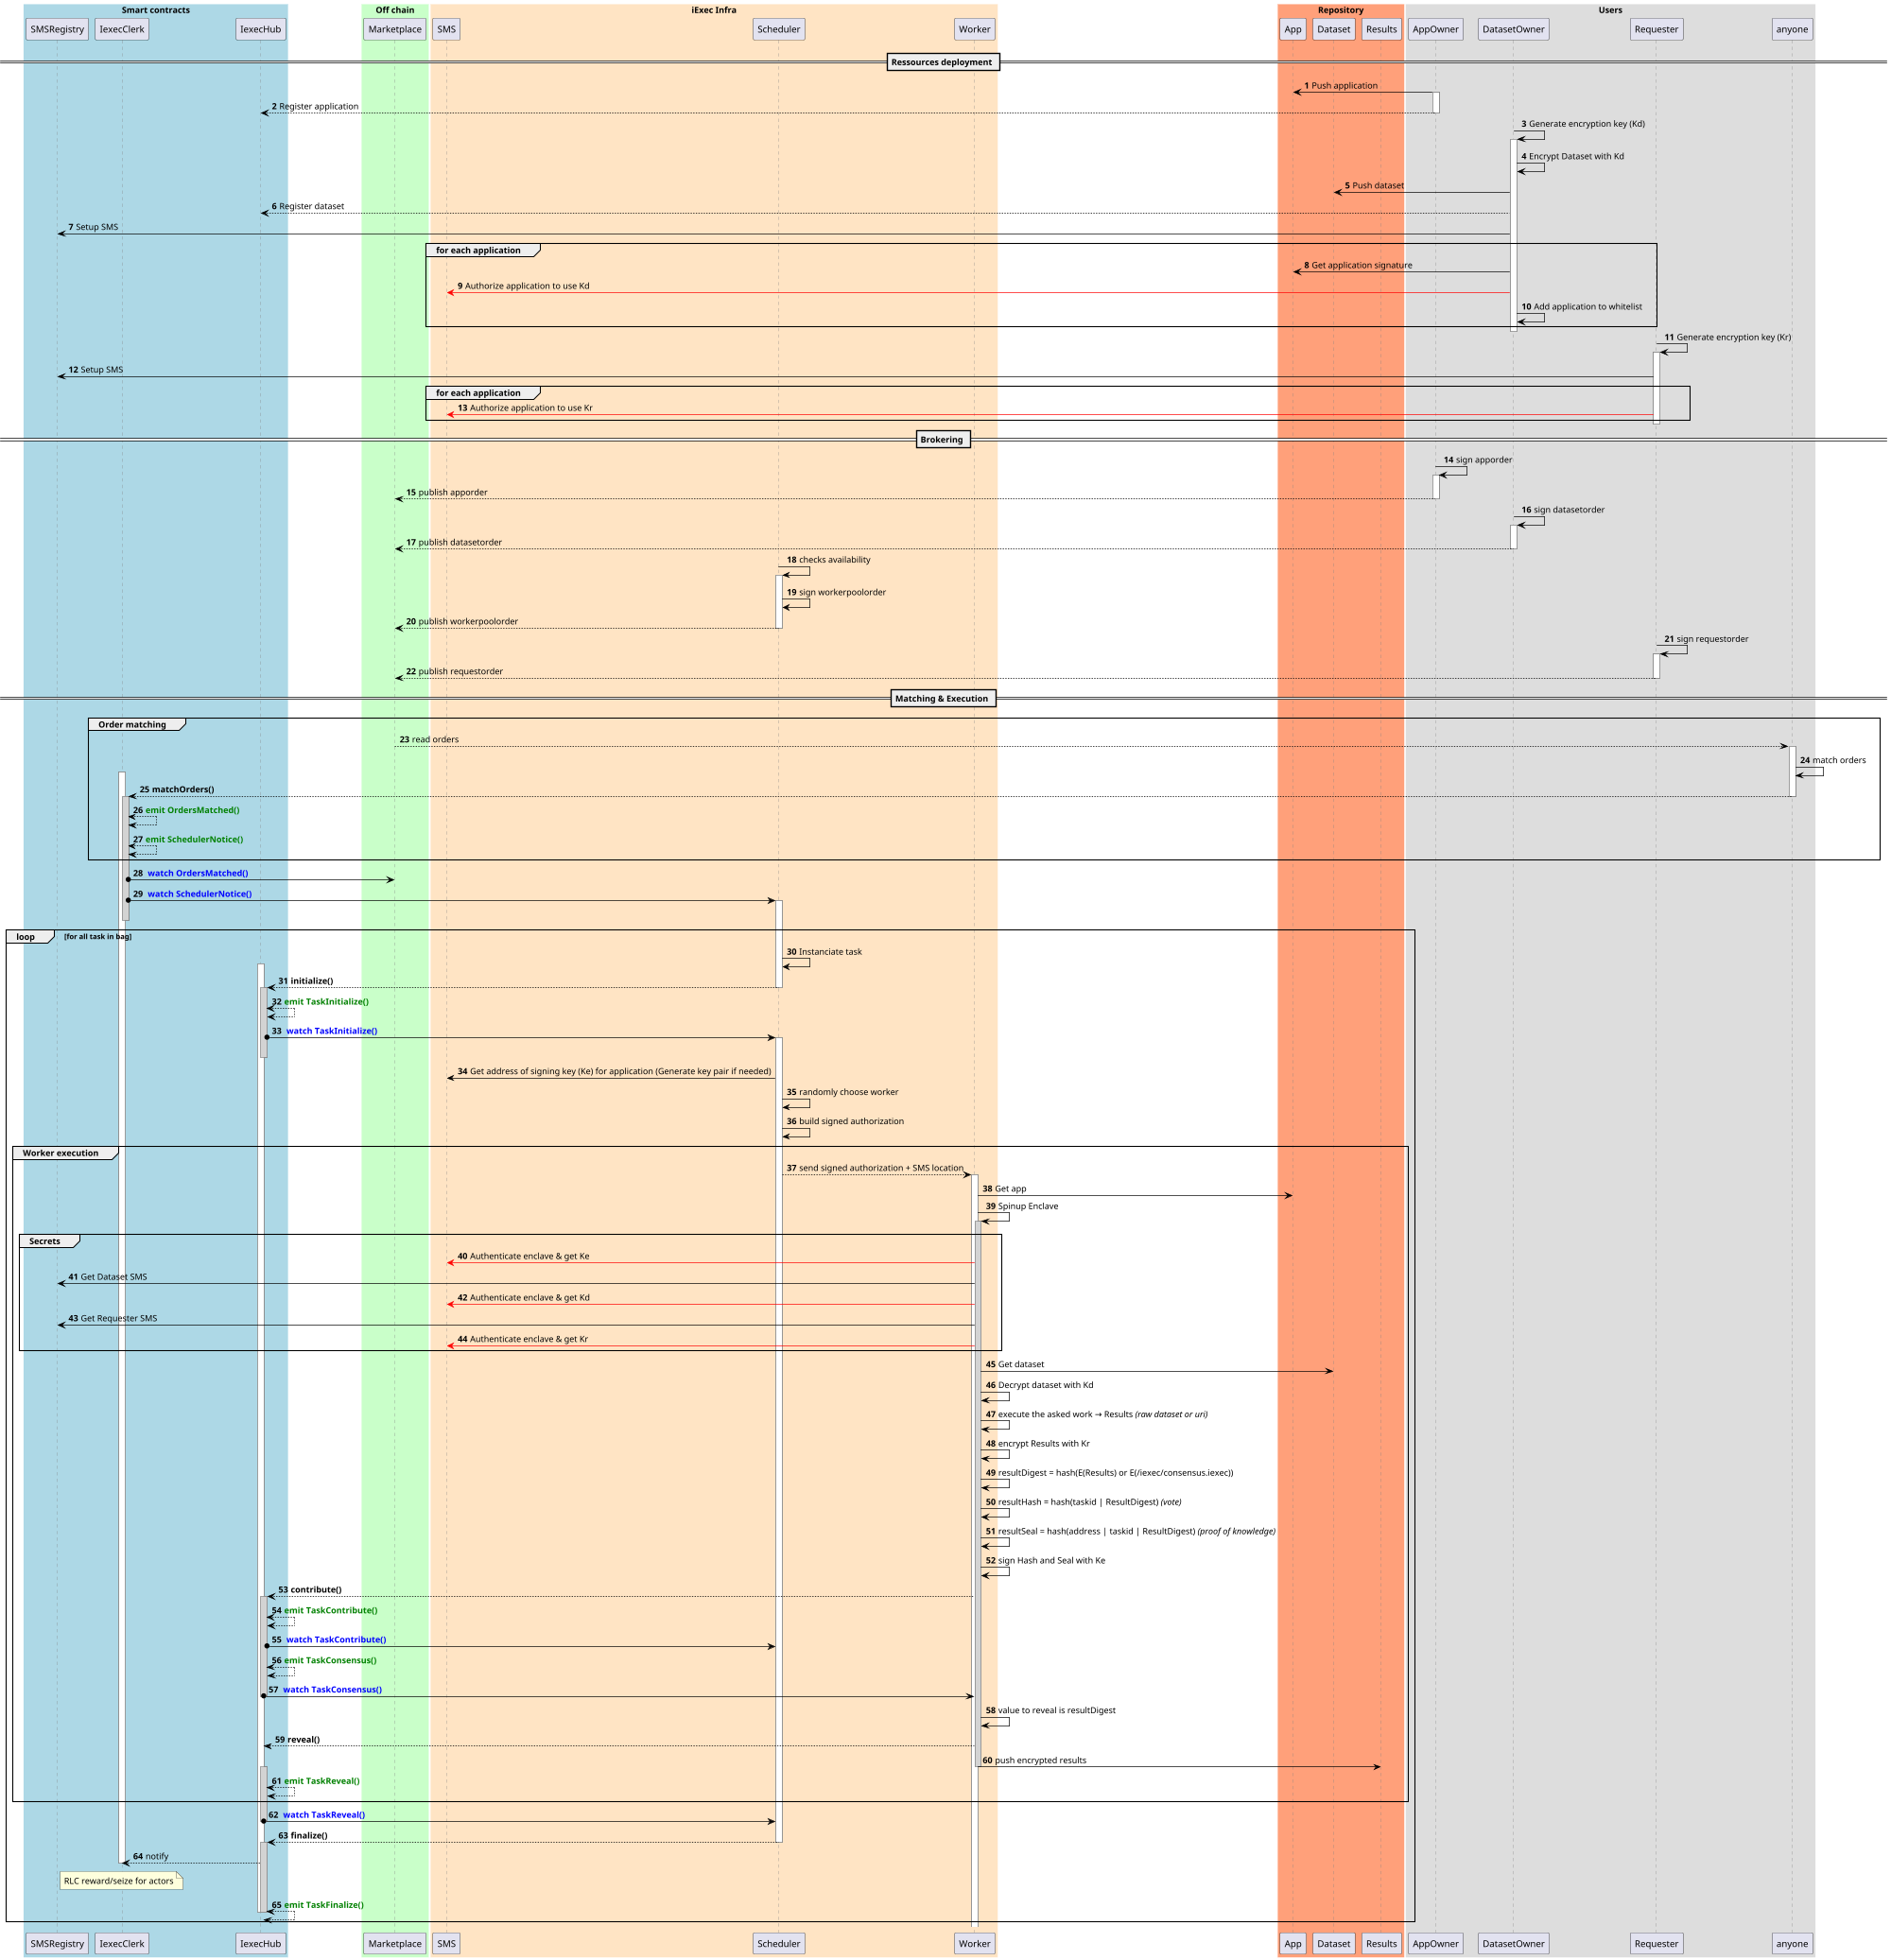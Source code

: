 @startuml
scale 2000 width

skinparam sequence {
	ArrowColor black
	ParticipantBorderColor black
	LifeLineBorderColor grey
	BoxBorderColor white
}

box "Smart contracts" #LightBlue
	participant SMSRegistry
	participant IexecClerk
	participant IexecHub
end box

box "Off chain" #TECHNOLOGY
	participant Marketplace
end box

box "iExec Infra" #Bisque
	participant SMS
	participant Scheduler
	participant Worker
end box

box "Repository" #LightSalmon
	participant App
	participant Dataset
	participant Results
end box

box "Users"
	participant AppOwner
	participant DatasetOwner
	participant Requester
	participant anyone
end box

skinparam sequenceGroupBodyBackgroundColor transparent

autonumber

== Ressources deployment ==

AppOwner -> App : Push application
activate AppOwner
AppOwner --> IexecHub : Register application
deactivate AppOwner

DatasetOwner -> DatasetOwner : Generate encryption key (Kd)
activate DatasetOwner
DatasetOwner -> DatasetOwner : Encrypt Dataset with Kd
DatasetOwner -> Dataset : Push dataset
DatasetOwner --> IexecHub : Register dataset
DatasetOwner -> SMSRegistry : Setup SMS
group for each application
	DatasetOwner -> App : Get application signature
	DatasetOwner -[#red]> SMS : Authorize application to use Kd
	DatasetOwner -> DatasetOwner : Add application to whitelist
end
deactivate DatasetOwner

Requester -> Requester : Generate encryption key (Kr)
activate Requester
Requester -> SMSRegistry : Setup SMS
group for each application
	Requester -[#red]> SMS: Authorize application to use Kr
end
deactivate Requester

== Brokering ==

AppOwner -> AppOwner : sign apporder
activate AppOwner
AppOwner --> Marketplace : publish apporder
deactivate AppOwner

DatasetOwner -> DatasetOwner : sign datasetorder
activate DatasetOwner
DatasetOwner --> Marketplace : publish datasetorder
deactivate DatasetOwner

Scheduler -> Scheduler : checks availability
activate Scheduler
Scheduler -> Scheduler : sign workerpoolorder
Scheduler --> Marketplace : publish workerpoolorder
deactivate Scheduler

Requester -> Requester : sign requestorder
activate Requester
Requester --> Marketplace : publish requestorder
deactivate Requester

== Matching & Execution ==
group Order matching
	Marketplace --> anyone  : read orders
	activate anyone
	anyone -> anyone : match orders
	activate IexecClerk
	anyone --> IexecClerk : <b>matchOrders()
	deactivate anyone
	activate IexecClerk #lightgrey
	IexecClerk <--> IexecClerk : <font color=green><b>emit OrdersMatched()
	IexecClerk <--> IexecClerk : <font color=green><b>emit SchedulerNotice()
end

IexecClerk o-> Marketplace : <font color=blue><b> watch OrdersMatched()
IexecClerk o-> Scheduler : <font color=blue><b> watch SchedulerNotice()
activate Scheduler
deactivate IexecClerk

loop for all task in bag

	Scheduler -> Scheduler : Instanciate task
	activate IexecHub
	Scheduler --> IexecHub : <b>initialize()
	deactivate Scheduler
	activate IexecHub #lightgrey
	IexecHub <--> IexecHub : <font color=green><b>emit TaskInitialize()
	IexecHub o-> Scheduler : <font color=blue><b> watch TaskInitialize()
	activate Scheduler
	deactivate IexecHub

	Scheduler -> SMS : Get address of signing key (Ke) for application (Generate key pair if needed)
	Scheduler -> Scheduler : randomly choose worker
	Scheduler -> Scheduler : build signed authorization
	group Worker execution

		Scheduler --> Worker : send signed authorization + SMS location
		activate Worker

		Worker  -> App : Get app

		Worker -> Worker : Spinup Enclave
		activate Worker #lightgrey

		group Secrets
			Worker -[#red]> SMS : Authenticate enclave & get Ke

			Worker -> SMSRegistry : Get Dataset SMS
			Worker -[#red]> SMS : Authenticate enclave & get Kd

			Worker -> SMSRegistry : Get Requester SMS
			Worker -[#red]> SMS : Authenticate enclave & get Kr
		end group

		Worker -> Dataset : Get dataset
		Worker -> Worker : Decrypt dataset with Kd

		Worker -> Worker : execute the asked work → Results //(raw dataset or uri)//
		Worker -> Worker : encrypt Results with Kr
		Worker -> Worker : resultDigest = hash(E(Results) or E(/iexec/consensus.iexec))
		Worker -> Worker : resultHash = hash(taskid | ResultDigest) //(vote)//
		Worker -> Worker : resultSeal = hash(address | taskid | ResultDigest) //(proof of knowledge)//
		Worker -> Worker : sign Hash and Seal with Ke
		Worker --> IexecHub : <b>contribute()
		activate IexecHub #lightgrey
		IexecHub <--> IexecHub : <font color=green><b>emit TaskContribute()
		IexecHub o-> Scheduler : <font color=blue><b> watch TaskContribute()
		IexecHub <--> IexecHub : <font color=green><b>emit TaskConsensus()
		IexecHub o-> Worker : <font color=blue><b> watch TaskConsensus()
		deactivate IexecHub
		Worker -> Worker : value to reveal is resultDigest
		Worker --> IexecHub : <b>reveal()
		Worker -> Results : push encrypted results
		deactivate  Worker
		activate IexecHub #lightgrey
		IexecHub <--> IexecHub : <font color=green><b>emit TaskReveal()
		end

	IexecHub o-> Scheduler : <font color=blue><b> watch TaskReveal()
	deactivate IexecHub
	Scheduler --> IexecHub : <b>finalize()
	deactivate Scheduler
	activate IexecHub #lightgrey
	IexecHub --> IexecClerk : notify
	note over IexecClerk : RLC reward/seize for actors
	deactivate IexecClerk
	IexecHub <--> IexecHub : <font color=green><b>emit TaskFinalize()
	deactivate IexecHub
	deactivate IexecHub

end
@enduml
